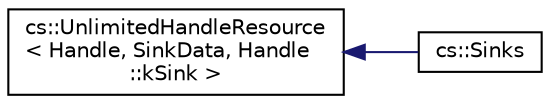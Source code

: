 digraph "Graphical Class Hierarchy"
{
  edge [fontname="Helvetica",fontsize="10",labelfontname="Helvetica",labelfontsize="10"];
  node [fontname="Helvetica",fontsize="10",shape=record];
  rankdir="LR";
  Node1 [label="cs::UnlimitedHandleResource\l\< Handle, SinkData, Handle\l::kSink \>",height=0.2,width=0.4,color="black", fillcolor="white", style="filled",URL="$classcs_1_1UnlimitedHandleResource.html"];
  Node1 -> Node2 [dir="back",color="midnightblue",fontsize="10",style="solid",fontname="Helvetica"];
  Node2 [label="cs::Sinks",height=0.2,width=0.4,color="black", fillcolor="white", style="filled",URL="$classcs_1_1Sinks.html"];
}

